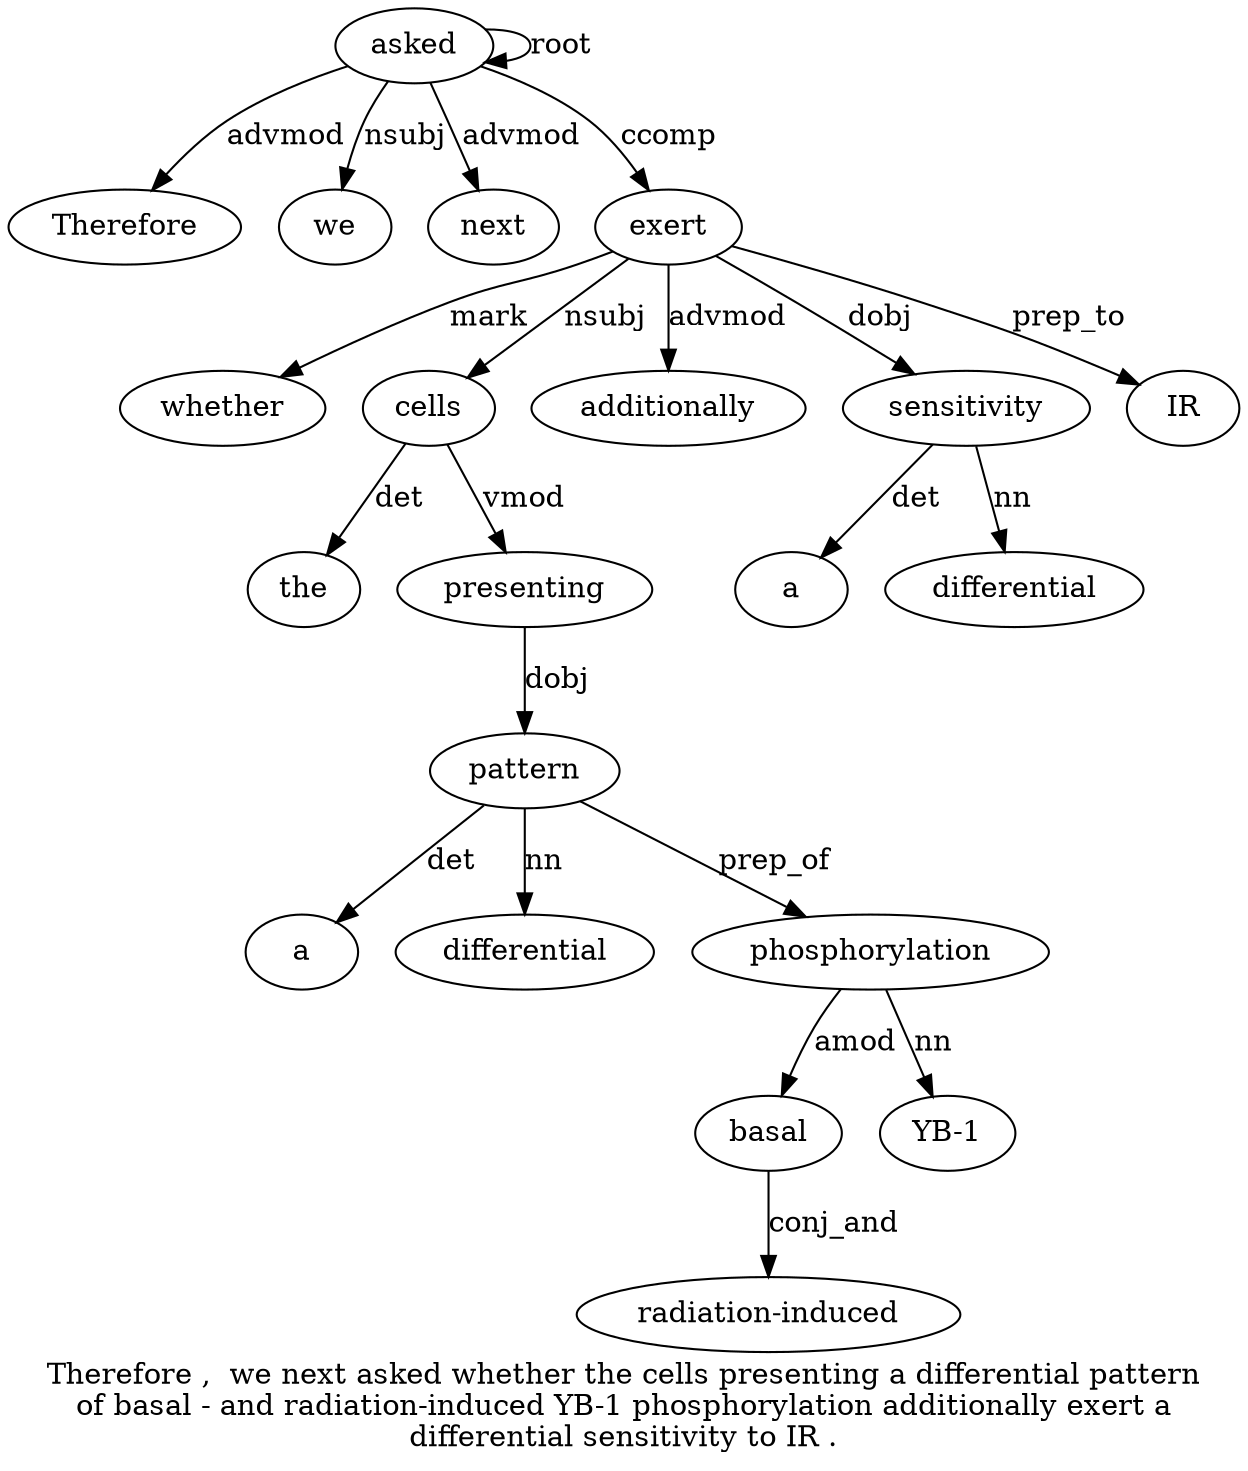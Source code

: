 digraph "Therefore ,  we next asked whether the cells presenting a differential pattern of basal - and radiation-induced YB-1 phosphorylation additionally exert a differential sensitivity to IR ." {
label="Therefore ,  we next asked whether the cells presenting a differential pattern
of basal - and radiation-induced YB-1 phosphorylation additionally exert a
differential sensitivity to IR .";
asked5 [style=filled, fillcolor=white, label=asked];
Therefore1 [style=filled, fillcolor=white, label=Therefore];
asked5 -> Therefore1  [label=advmod];
we3 [style=filled, fillcolor=white, label=we];
asked5 -> we3  [label=nsubj];
next4 [style=filled, fillcolor=white, label=next];
asked5 -> next4  [label=advmod];
asked5 -> asked5  [label=root];
exert21 [style=filled, fillcolor=white, label=exert];
whether6 [style=filled, fillcolor=white, label=whether];
exert21 -> whether6  [label=mark];
cells8 [style=filled, fillcolor=white, label=cells];
the7 [style=filled, fillcolor=white, label=the];
cells8 -> the7  [label=det];
exert21 -> cells8  [label=nsubj];
presenting9 [style=filled, fillcolor=white, label=presenting];
cells8 -> presenting9  [label=vmod];
pattern12 [style=filled, fillcolor=white, label=pattern];
a10 [style=filled, fillcolor=white, label=a];
pattern12 -> a10  [label=det];
differential11 [style=filled, fillcolor=white, label=differential];
pattern12 -> differential11  [label=nn];
presenting9 -> pattern12  [label=dobj];
phosphorylation19 [style=filled, fillcolor=white, label=phosphorylation];
basal14 [style=filled, fillcolor=white, label=basal];
phosphorylation19 -> basal14  [label=amod];
"radiation-induced17" [style=filled, fillcolor=white, label="radiation-induced"];
basal14 -> "radiation-induced17"  [label=conj_and];
"YB-18" [style=filled, fillcolor=white, label="YB-1"];
phosphorylation19 -> "YB-18"  [label=nn];
pattern12 -> phosphorylation19  [label=prep_of];
additionally20 [style=filled, fillcolor=white, label=additionally];
exert21 -> additionally20  [label=advmod];
asked5 -> exert21  [label=ccomp];
sensitivity24 [style=filled, fillcolor=white, label=sensitivity];
a22 [style=filled, fillcolor=white, label=a];
sensitivity24 -> a22  [label=det];
differential23 [style=filled, fillcolor=white, label=differential];
sensitivity24 -> differential23  [label=nn];
exert21 -> sensitivity24  [label=dobj];
IR26 [style=filled, fillcolor=white, label=IR];
exert21 -> IR26  [label=prep_to];
}

